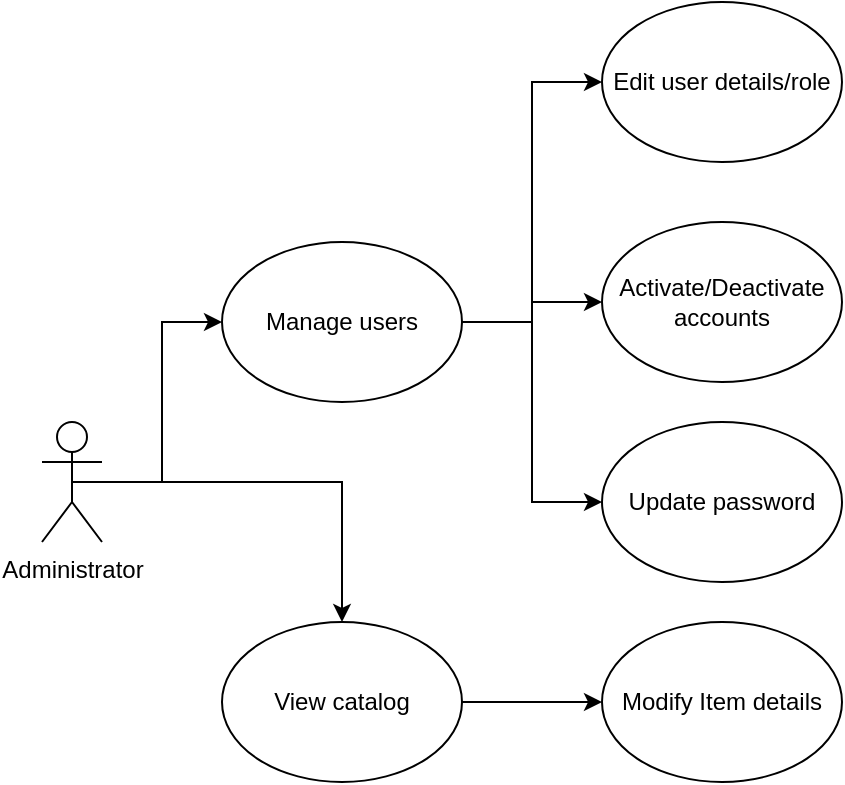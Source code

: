 <mxfile version="15.4.0" type="device"><diagram id="KFIJtC8Nr3802DiFLz53" name="Page-1"><mxGraphModel dx="1326" dy="806" grid="1" gridSize="10" guides="1" tooltips="1" connect="1" arrows="1" fold="1" page="1" pageScale="1" pageWidth="827" pageHeight="1169" math="0" shadow="0"><root><mxCell id="0"/><mxCell id="1" parent="0"/><mxCell id="IODiuvnyX1drLtHCpFic-6" style="edgeStyle=orthogonalEdgeStyle;rounded=0;orthogonalLoop=1;jettySize=auto;html=1;exitX=0.5;exitY=0.5;exitDx=0;exitDy=0;exitPerimeter=0;" edge="1" parent="1" source="IODiuvnyX1drLtHCpFic-1" target="IODiuvnyX1drLtHCpFic-3"><mxGeometry relative="1" as="geometry"/></mxCell><mxCell id="IODiuvnyX1drLtHCpFic-8" style="edgeStyle=orthogonalEdgeStyle;rounded=0;orthogonalLoop=1;jettySize=auto;html=1;exitX=0.5;exitY=0.5;exitDx=0;exitDy=0;exitPerimeter=0;entryX=0;entryY=0.5;entryDx=0;entryDy=0;" edge="1" parent="1" source="IODiuvnyX1drLtHCpFic-1" target="IODiuvnyX1drLtHCpFic-2"><mxGeometry relative="1" as="geometry"/></mxCell><mxCell id="IODiuvnyX1drLtHCpFic-1" value="Administrator" style="shape=umlActor;verticalLabelPosition=bottom;verticalAlign=top;html=1;outlineConnect=0;" vertex="1" parent="1"><mxGeometry x="80" y="230" width="30" height="60" as="geometry"/></mxCell><mxCell id="IODiuvnyX1drLtHCpFic-12" style="edgeStyle=orthogonalEdgeStyle;rounded=0;orthogonalLoop=1;jettySize=auto;html=1;exitX=1;exitY=0.5;exitDx=0;exitDy=0;entryX=0;entryY=0.5;entryDx=0;entryDy=0;" edge="1" parent="1" source="IODiuvnyX1drLtHCpFic-2" target="IODiuvnyX1drLtHCpFic-9"><mxGeometry relative="1" as="geometry"/></mxCell><mxCell id="IODiuvnyX1drLtHCpFic-13" style="edgeStyle=orthogonalEdgeStyle;rounded=0;orthogonalLoop=1;jettySize=auto;html=1;exitX=1;exitY=0.5;exitDx=0;exitDy=0;" edge="1" parent="1" source="IODiuvnyX1drLtHCpFic-2" target="IODiuvnyX1drLtHCpFic-10"><mxGeometry relative="1" as="geometry"/></mxCell><mxCell id="IODiuvnyX1drLtHCpFic-17" style="edgeStyle=orthogonalEdgeStyle;rounded=0;orthogonalLoop=1;jettySize=auto;html=1;exitX=1;exitY=0.5;exitDx=0;exitDy=0;entryX=0;entryY=0.5;entryDx=0;entryDy=0;" edge="1" parent="1" source="IODiuvnyX1drLtHCpFic-2" target="IODiuvnyX1drLtHCpFic-16"><mxGeometry relative="1" as="geometry"/></mxCell><mxCell id="IODiuvnyX1drLtHCpFic-2" value="Manage users" style="ellipse;whiteSpace=wrap;html=1;" vertex="1" parent="1"><mxGeometry x="170" y="140" width="120" height="80" as="geometry"/></mxCell><mxCell id="IODiuvnyX1drLtHCpFic-15" style="edgeStyle=orthogonalEdgeStyle;rounded=0;orthogonalLoop=1;jettySize=auto;html=1;exitX=1;exitY=0.5;exitDx=0;exitDy=0;entryX=0;entryY=0.5;entryDx=0;entryDy=0;" edge="1" parent="1" source="IODiuvnyX1drLtHCpFic-3" target="IODiuvnyX1drLtHCpFic-14"><mxGeometry relative="1" as="geometry"/></mxCell><mxCell id="IODiuvnyX1drLtHCpFic-3" value="View catalog" style="ellipse;whiteSpace=wrap;html=1;" vertex="1" parent="1"><mxGeometry x="170" y="330" width="120" height="80" as="geometry"/></mxCell><mxCell id="IODiuvnyX1drLtHCpFic-9" value="Edit user details/role" style="ellipse;whiteSpace=wrap;html=1;" vertex="1" parent="1"><mxGeometry x="360" y="20" width="120" height="80" as="geometry"/></mxCell><mxCell id="IODiuvnyX1drLtHCpFic-10" value="Activate/Deactivate accounts" style="ellipse;whiteSpace=wrap;html=1;" vertex="1" parent="1"><mxGeometry x="360" y="130" width="120" height="80" as="geometry"/></mxCell><mxCell id="IODiuvnyX1drLtHCpFic-14" value="Modify Item details" style="ellipse;whiteSpace=wrap;html=1;" vertex="1" parent="1"><mxGeometry x="360" y="330" width="120" height="80" as="geometry"/></mxCell><mxCell id="IODiuvnyX1drLtHCpFic-16" value="Update password" style="ellipse;whiteSpace=wrap;html=1;" vertex="1" parent="1"><mxGeometry x="360" y="230" width="120" height="80" as="geometry"/></mxCell></root></mxGraphModel></diagram></mxfile>
